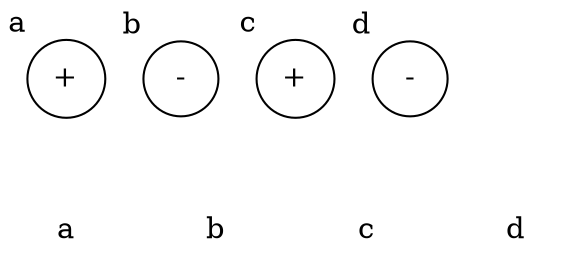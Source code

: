 graph g {
  a [label="a", shape="none"]
  b [label="b", shape="none"]
  c [label="c", shape="none"]
  0 [label="+", xlabel="a", shape="circle"]
  d [label="d", shape="none"]
  1 [label="-", xlabel="b", shape="circle"]
  2 [label="+", xlabel="c", shape="circle"]
  3 [label="-", xlabel="d", shape="circle"]
  {rank=sink a b c d }
}
